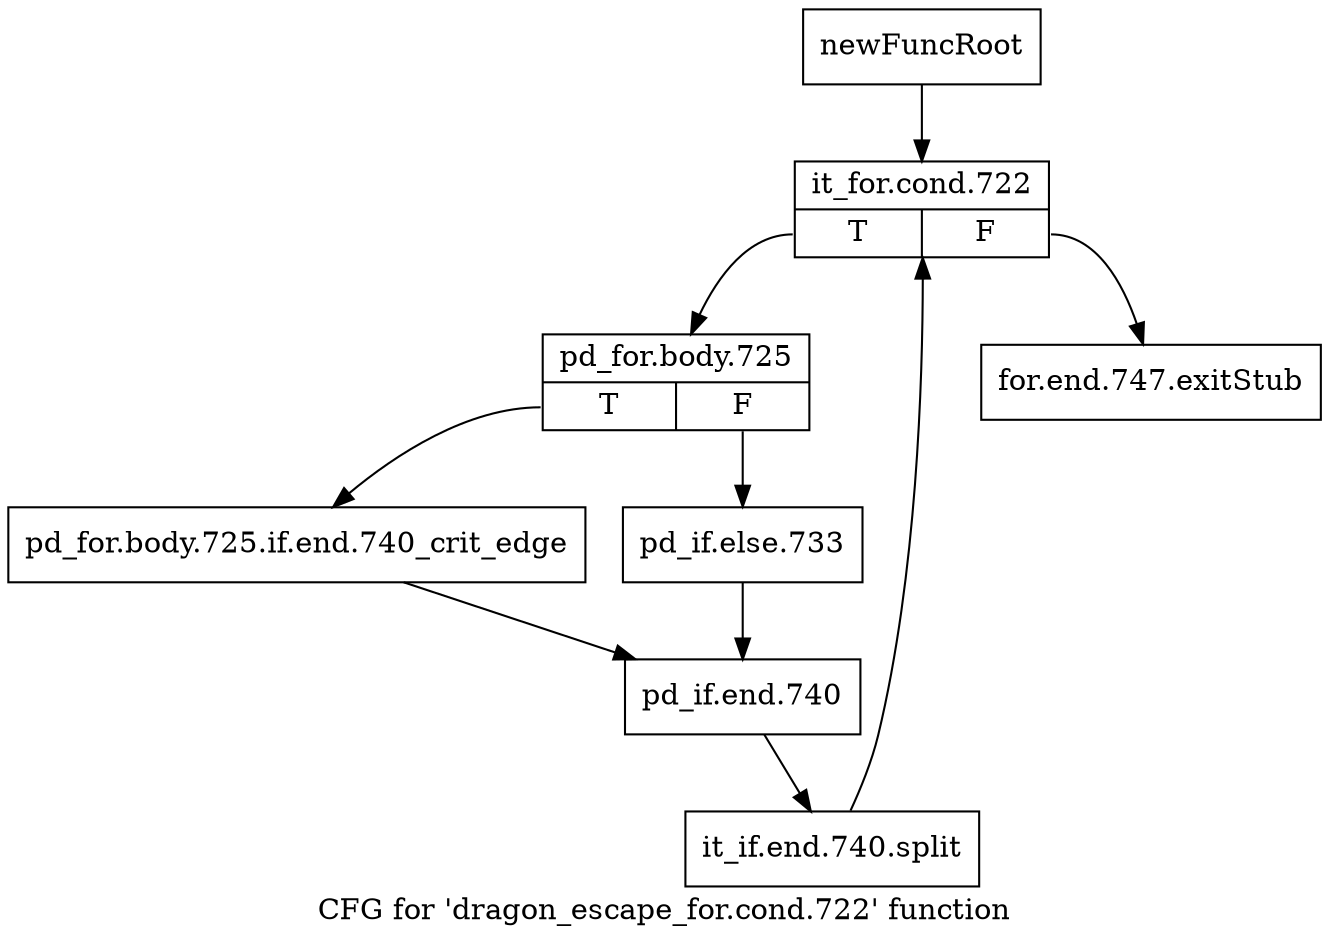 digraph "CFG for 'dragon_escape_for.cond.722' function" {
	label="CFG for 'dragon_escape_for.cond.722' function";

	Node0x3f3c3d0 [shape=record,label="{newFuncRoot}"];
	Node0x3f3c3d0 -> Node0x3f3c470;
	Node0x3f3c420 [shape=record,label="{for.end.747.exitStub}"];
	Node0x3f3c470 [shape=record,label="{it_for.cond.722|{<s0>T|<s1>F}}"];
	Node0x3f3c470:s0 -> Node0x3f3c4c0;
	Node0x3f3c470:s1 -> Node0x3f3c420;
	Node0x3f3c4c0 [shape=record,label="{pd_for.body.725|{<s0>T|<s1>F}}"];
	Node0x3f3c4c0:s0 -> Node0x3f3c560;
	Node0x3f3c4c0:s1 -> Node0x3f3c510;
	Node0x3f3c510 [shape=record,label="{pd_if.else.733}"];
	Node0x3f3c510 -> Node0x3f3c5b0;
	Node0x3f3c560 [shape=record,label="{pd_for.body.725.if.end.740_crit_edge}"];
	Node0x3f3c560 -> Node0x3f3c5b0;
	Node0x3f3c5b0 [shape=record,label="{pd_if.end.740}"];
	Node0x3f3c5b0 -> Node0x4fe4b80;
	Node0x4fe4b80 [shape=record,label="{it_if.end.740.split}"];
	Node0x4fe4b80 -> Node0x3f3c470;
}
